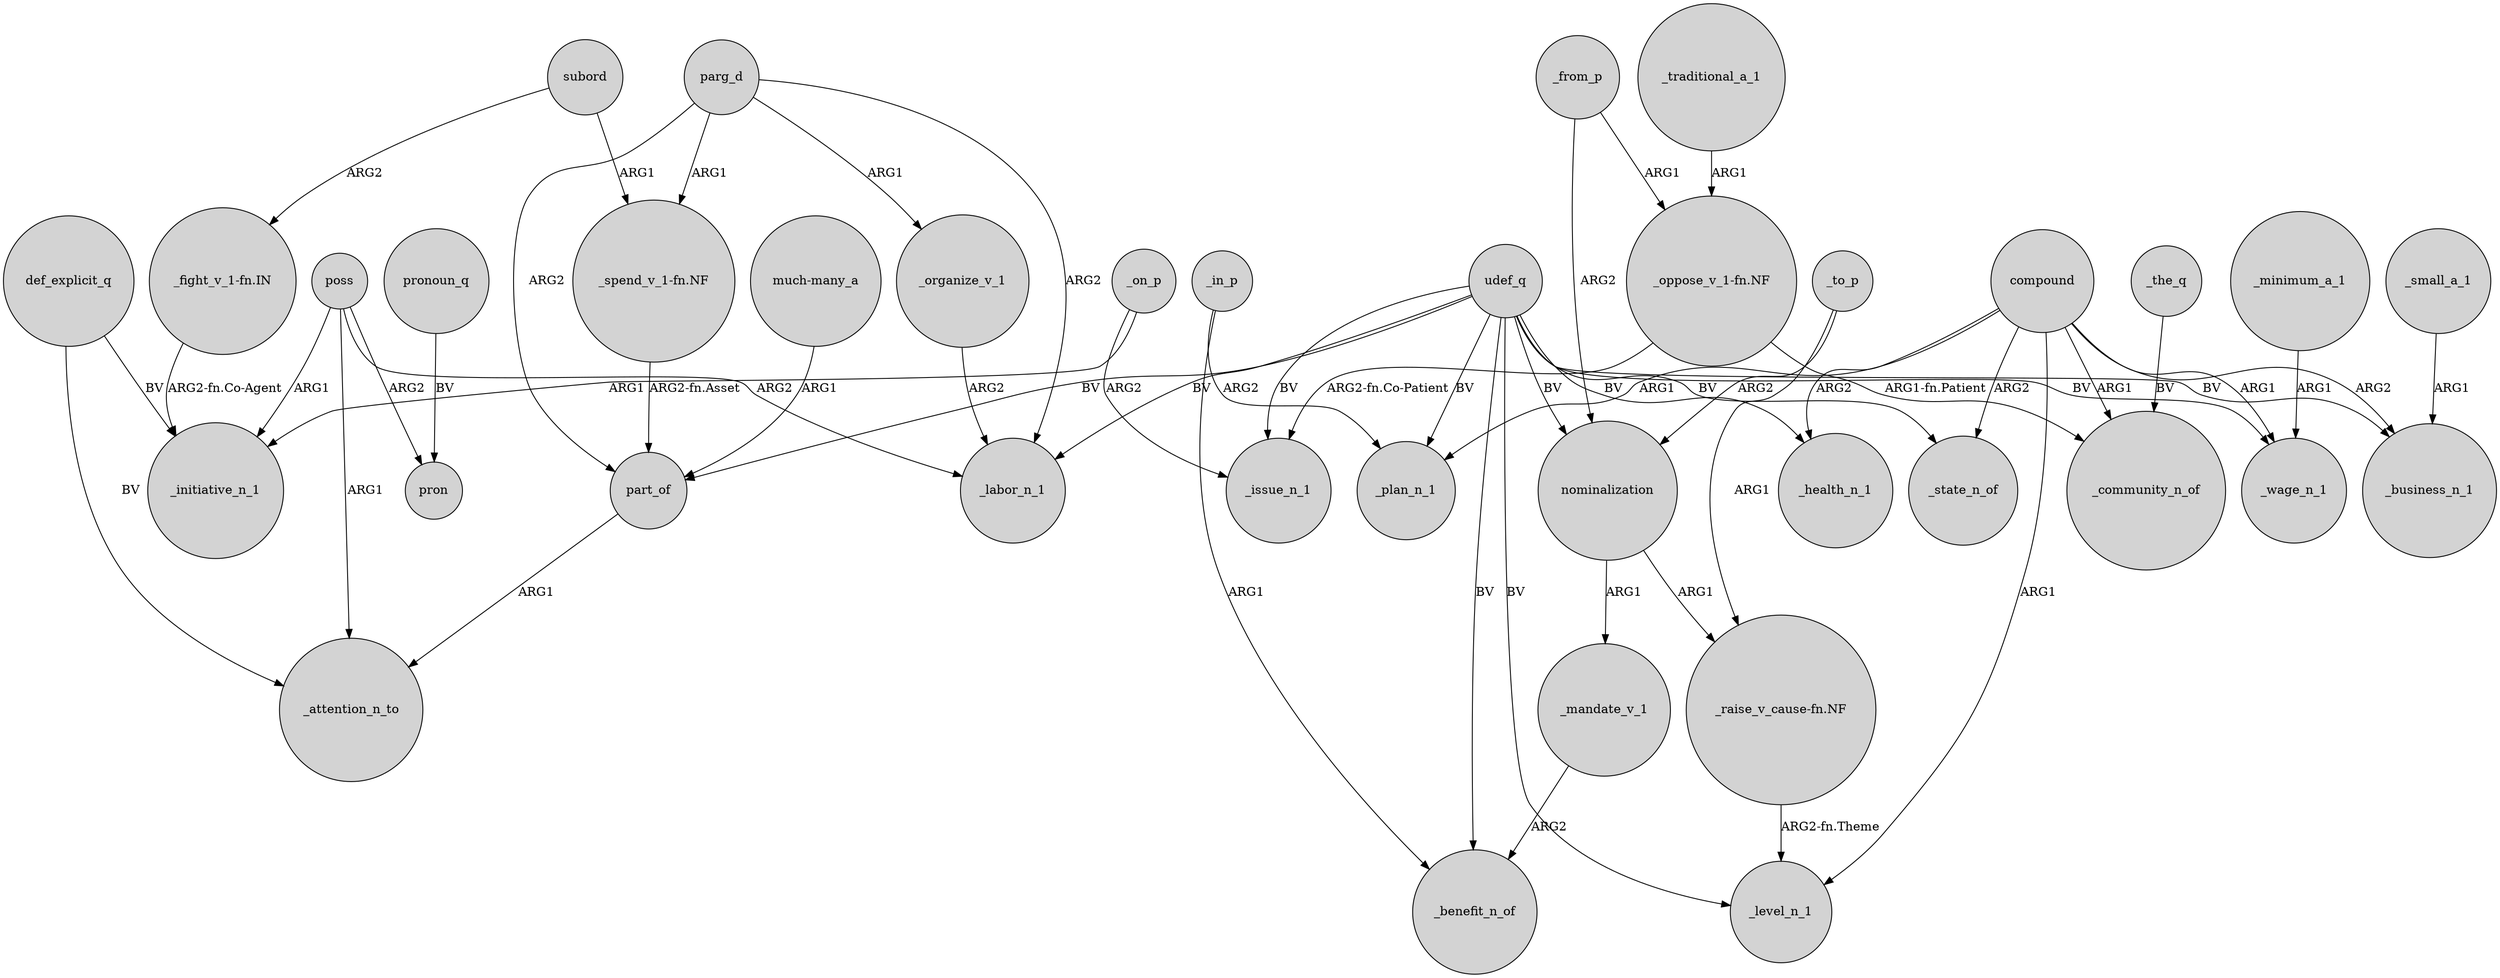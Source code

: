 digraph {
	node [shape=circle style=filled]
	part_of -> _attention_n_to [label=ARG1]
	_on_p -> _initiative_n_1 [label=ARG1]
	_in_p -> _benefit_n_of [label=ARG1]
	_mandate_v_1 -> _benefit_n_of [label=ARG2]
	poss -> _initiative_n_1 [label=ARG1]
	udef_q -> part_of [label=BV]
	_in_p -> _plan_n_1 [label=ARG2]
	poss -> pron [label=ARG2]
	udef_q -> _wage_n_1 [label=BV]
	"_raise_v_cause-fn.NF" -> _level_n_1 [label="ARG2-fn.Theme"]
	nominalization -> _mandate_v_1 [label=ARG1]
	"much-many_a" -> part_of [label=ARG1]
	udef_q -> _state_n_of [label=BV]
	poss -> _attention_n_to [label=ARG1]
	_minimum_a_1 -> _wage_n_1 [label=ARG1]
	_from_p -> "_oppose_v_1-fn.NF" [label=ARG1]
	"_spend_v_1-fn.NF" -> part_of [label="ARG2-fn.Asset"]
	"_oppose_v_1-fn.NF" -> _issue_n_1 [label="ARG2-fn.Co-Patient"]
	compound -> _state_n_of [label=ARG2]
	compound -> _plan_n_1 [label=ARG1]
	_traditional_a_1 -> "_oppose_v_1-fn.NF" [label=ARG1]
	compound -> _wage_n_1 [label=ARG1]
	nominalization -> "_raise_v_cause-fn.NF" [label=ARG1]
	"_fight_v_1-fn.IN" -> _initiative_n_1 [label="ARG2-fn.Co-Agent"]
	parg_d -> "_spend_v_1-fn.NF" [label=ARG1]
	udef_q -> _labor_n_1 [label=BV]
	_organize_v_1 -> _labor_n_1 [label=ARG2]
	udef_q -> _level_n_1 [label=BV]
	pronoun_q -> pron [label=BV]
	_on_p -> _issue_n_1 [label=ARG2]
	"_oppose_v_1-fn.NF" -> _community_n_of [label="ARG1-fn.Patient"]
	compound -> _health_n_1 [label=ARG2]
	_to_p -> nominalization [label=ARG2]
	udef_q -> _plan_n_1 [label=BV]
	udef_q -> _health_n_1 [label=BV]
	poss -> _labor_n_1 [label=ARG2]
	_small_a_1 -> _business_n_1 [label=ARG1]
	udef_q -> _issue_n_1 [label=BV]
	compound -> _business_n_1 [label=ARG2]
	compound -> _community_n_of [label=ARG1]
	udef_q -> nominalization [label=BV]
	subord -> "_fight_v_1-fn.IN" [label=ARG2]
	parg_d -> _organize_v_1 [label=ARG1]
	_from_p -> nominalization [label=ARG2]
	parg_d -> _labor_n_1 [label=ARG2]
	def_explicit_q -> _initiative_n_1 [label=BV]
	udef_q -> _business_n_1 [label=BV]
	parg_d -> part_of [label=ARG2]
	subord -> "_spend_v_1-fn.NF" [label=ARG1]
	_the_q -> _community_n_of [label=BV]
	compound -> _level_n_1 [label=ARG1]
	udef_q -> _benefit_n_of [label=BV]
	def_explicit_q -> _attention_n_to [label=BV]
	_to_p -> "_raise_v_cause-fn.NF" [label=ARG1]
}
